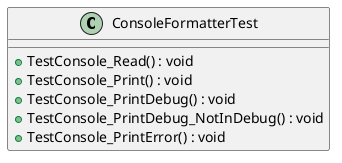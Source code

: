 @startuml
class ConsoleFormatterTest {
    + TestConsole_Read() : void
    + TestConsole_Print() : void
    + TestConsole_PrintDebug() : void
    + TestConsole_PrintDebug_NotInDebug() : void
    + TestConsole_PrintError() : void
}
@enduml
